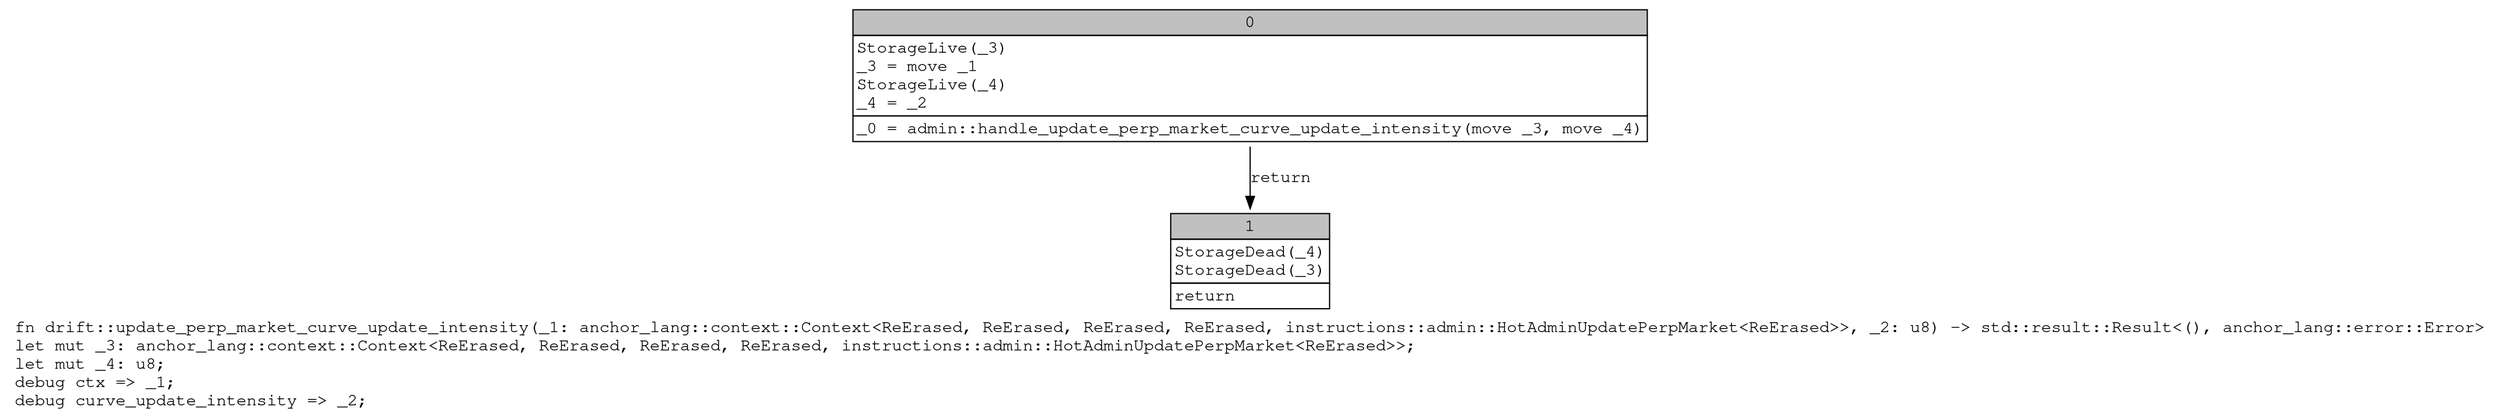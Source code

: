 digraph Mir_0_20082 {
    graph [fontname="Courier, monospace"];
    node [fontname="Courier, monospace"];
    edge [fontname="Courier, monospace"];
    label=<fn drift::update_perp_market_curve_update_intensity(_1: anchor_lang::context::Context&lt;ReErased, ReErased, ReErased, ReErased, instructions::admin::HotAdminUpdatePerpMarket&lt;ReErased&gt;&gt;, _2: u8) -&gt; std::result::Result&lt;(), anchor_lang::error::Error&gt;<br align="left"/>let mut _3: anchor_lang::context::Context&lt;ReErased, ReErased, ReErased, ReErased, instructions::admin::HotAdminUpdatePerpMarket&lt;ReErased&gt;&gt;;<br align="left"/>let mut _4: u8;<br align="left"/>debug ctx =&gt; _1;<br align="left"/>debug curve_update_intensity =&gt; _2;<br align="left"/>>;
    bb0__0_20082 [shape="none", label=<<table border="0" cellborder="1" cellspacing="0"><tr><td bgcolor="gray" align="center" colspan="1">0</td></tr><tr><td align="left" balign="left">StorageLive(_3)<br/>_3 = move _1<br/>StorageLive(_4)<br/>_4 = _2<br/></td></tr><tr><td align="left">_0 = admin::handle_update_perp_market_curve_update_intensity(move _3, move _4)</td></tr></table>>];
    bb1__0_20082 [shape="none", label=<<table border="0" cellborder="1" cellspacing="0"><tr><td bgcolor="gray" align="center" colspan="1">1</td></tr><tr><td align="left" balign="left">StorageDead(_4)<br/>StorageDead(_3)<br/></td></tr><tr><td align="left">return</td></tr></table>>];
    bb0__0_20082 -> bb1__0_20082 [label="return"];
}
